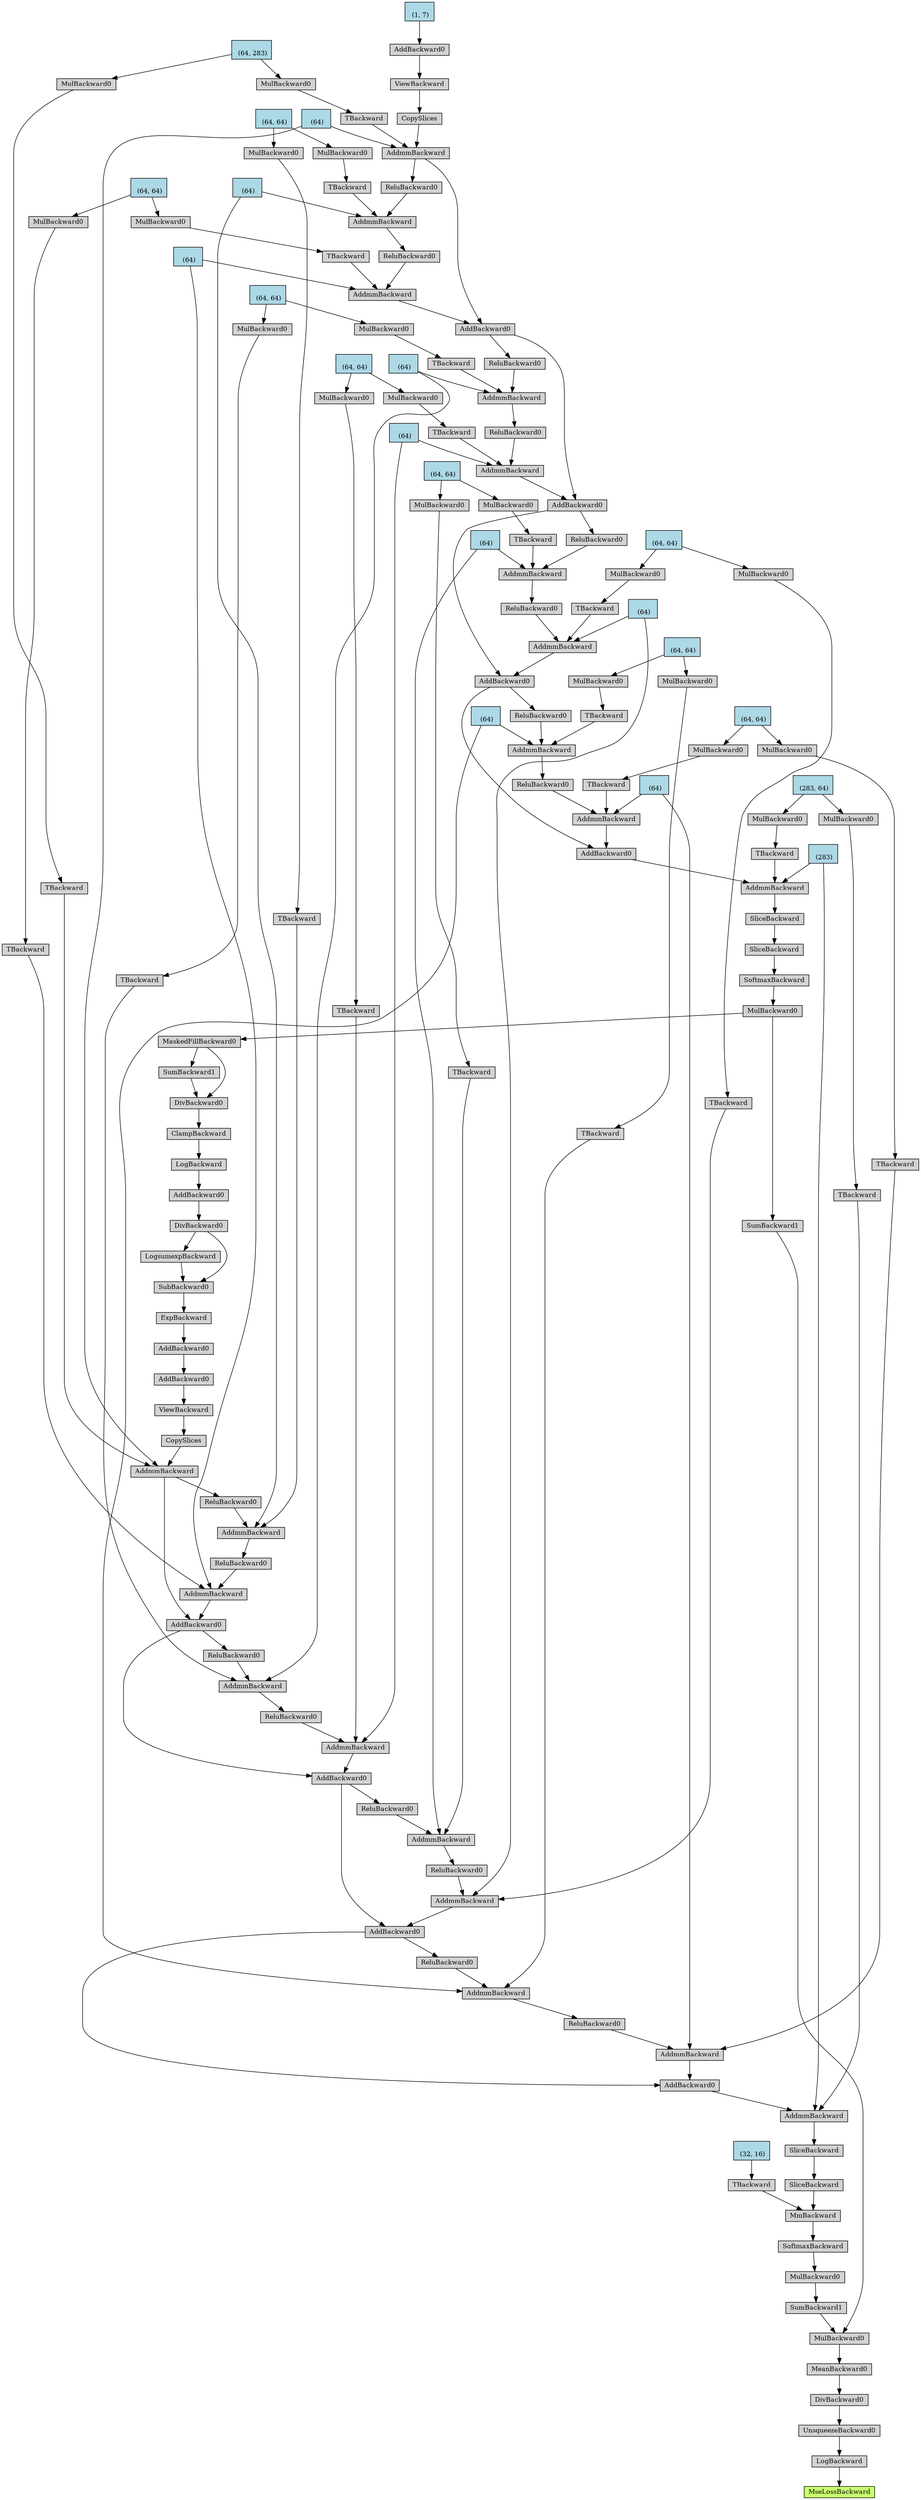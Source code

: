 digraph {
	graph [size="46.8,46.8"]
	node [align=left fontsize=12 height=0.2 ranksep=0.1 shape=box style=filled]
	140552500881680 [label=MseLossBackward fillcolor=darkolivegreen1]
	140552974568464 -> 140552500881680
	140552974568464 [label=LogBackward]
	140552500881232 -> 140552974568464
	140552500881232 [label=UnsqueezeBackward0]
	140552500881744 -> 140552500881232
	140552500881744 [label=DivBackward0]
	140552500882000 -> 140552500881744
	140552500882000 [label=MeanBackward0]
	140552500881104 -> 140552500882000
	140552500881104 [label=MulBackward0]
	140552500881936 -> 140552500881104
	140552500881936 [label=SumBackward1]
	140552500882384 -> 140552500881936
	140552500882384 [label=MulBackward0]
	140552500882512 -> 140552500882384
	140552500882512 [label=SoftmaxBackward]
	140552500882640 -> 140552500882512
	140552500882640 [label=MmBackward]
	140552500882768 -> 140552500882640
	140552500882768 [label=SliceBackward]
	140552500882960 -> 140552500882768
	140552500882960 [label=SliceBackward]
	140552500883088 -> 140552500882960
	140552500883088 [label=AddmmBackward]
	140552500883216 -> 140552500883088
	140552500883216 [label="
 (283)" fillcolor=lightblue]
	140552500883280 -> 140552500883088
	140552500883280 [label=AddBackward0]
	140552500543632 -> 140552500883280
	140552500543632 [label=AddBackward0]
	140552500544016 -> 140552500543632
	140552500544016 [label=AddBackward0]
	140552500543824 -> 140552500544016
	140552500543824 [label=AddBackward0]
	140552500544336 -> 140552500543824
	140552500544336 [label=AddmmBackward]
	140552500544400 -> 140552500544336
	140552500544400 [label="
 (64)" fillcolor=lightblue]
	140552500544464 -> 140552500544336
	140552500544464 [label=CopySlices]
	140552500544720 -> 140552500544464
	140552500544720 [label=ViewBackward]
	140552500544848 -> 140552500544720
	140552500544848 [label=AddBackward0]
	140552500544912 -> 140552500544848
	140552500544912 [label=AddBackward0]
	140552500545040 -> 140552500544912
	140552500545040 [label=ExpBackward]
	140552500545168 -> 140552500545040
	140552500545168 [label=SubBackward0]
	140552500545296 -> 140552500545168
	140552500545296 [label=DivBackward0]
	140552500545488 -> 140552500545296
	140552500545488 [label=AddBackward0]
	140552500545616 -> 140552500545488
	140552500545616 [label=LogBackward]
	140552500545744 -> 140552500545616
	140552500545744 [label=ClampBackward]
	140552500545872 -> 140552500545744
	140552500545872 [label=DivBackward0]
	140552500546000 -> 140552500545872
	140552500546000 [label=MaskedFillBackward0]
	140552500546192 -> 140552500546000
	140552500546192 [label=MulBackward0]
	140552500546320 -> 140552500546192
	140552500546320 [label=SoftmaxBackward]
	140552500546448 -> 140552500546320
	140552500546448 [label=SliceBackward]
	140552500546576 -> 140552500546448
	140552500546576 [label=SliceBackward]
	140552500546704 -> 140552500546576
	140552500546704 [label=AddmmBackward]
	140552500883216 -> 140552500546704
	140552500546832 -> 140552500546704
	140552500546832 [label=AddBackward0]
	140552500547024 -> 140552500546832
	140552500547024 [label=AddBackward0]
	140552500547216 -> 140552500547024
	140552500547216 [label=AddBackward0]
	140552500547408 -> 140552500547216
	140552500547408 [label=AddBackward0]
	140552500555856 -> 140552500547408
	140552500555856 [label=AddmmBackward]
	140552500544400 -> 140552500555856
	140552500556048 -> 140552500555856
	140552500556048 [label=CopySlices]
	140552500556240 -> 140552500556048
	140552500556240 [label=ViewBackward]
	140552500556368 -> 140552500556240
	140552500556368 [label=AddBackward0]
	140552500556560 -> 140552500556368
	140552500556560 [label="
 (1, 7)" fillcolor=lightblue]
	140552500556112 -> 140552500555856
	140552500556112 [label=TBackward]
	140552500556304 -> 140552500556112
	140552500556304 [label=MulBackward0]
	140552500556624 -> 140552500556304
	140552500556624 [label="
 (64, 283)" fillcolor=lightblue]
	140552500555920 -> 140552500547408
	140552500555920 [label=AddmmBackward]
	140552500556176 -> 140552500555920
	140552500556176 [label="
 (64)" fillcolor=lightblue]
	140552500556432 -> 140552500555920
	140552500556432 [label=ReluBackward0]
	140552500556816 -> 140552500556432
	140552500556816 [label=AddmmBackward]
	140552500557072 -> 140552500556816
	140552500557072 [label="
 (64)" fillcolor=lightblue]
	140552500556944 -> 140552500556816
	140552500556944 [label=ReluBackward0]
	140552500555856 -> 140552500556944
	140552500557136 -> 140552500556816
	140552500557136 [label=TBackward]
	140552500557328 -> 140552500557136
	140552500557328 [label=MulBackward0]
	140552500557456 -> 140552500557328
	140552500557456 [label="
 (64, 64)" fillcolor=lightblue]
	140552500556688 -> 140552500555920
	140552500556688 [label=TBackward]
	140552500556880 -> 140552500556688
	140552500556880 [label=MulBackward0]
	140552500557264 -> 140552500556880
	140552500557264 [label="
 (64, 64)" fillcolor=lightblue]
	140552500547472 -> 140552500547216
	140552500547472 [label=AddmmBackward]
	140552500555984 -> 140552500547472
	140552500555984 [label="
 (64)" fillcolor=lightblue]
	140552500556752 -> 140552500547472
	140552500556752 [label=ReluBackward0]
	140552500557584 -> 140552500556752
	140552500557584 [label=AddmmBackward]
	140552500557776 -> 140552500557584
	140552500557776 [label="
 (64)" fillcolor=lightblue]
	140552500557712 -> 140552500557584
	140552500557712 [label=ReluBackward0]
	140552500547408 -> 140552500557712
	140552500557840 -> 140552500557584
	140552500557840 [label=TBackward]
	140552500558032 -> 140552500557840
	140552500558032 [label=MulBackward0]
	140552500558160 -> 140552500558032
	140552500558160 [label="
 (64, 64)" fillcolor=lightblue]
	140552500557200 -> 140552500547472
	140552500557200 [label=TBackward]
	140552500557520 -> 140552500557200
	140552500557520 [label=MulBackward0]
	140552500557968 -> 140552500557520
	140552500557968 [label="
 (64, 64)" fillcolor=lightblue]
	140552500547280 -> 140552500547024
	140552500547280 [label=AddmmBackward]
	140552500547536 -> 140552500547280
	140552500547536 [label="
 (64)" fillcolor=lightblue]
	140552500557008 -> 140552500547280
	140552500557008 [label=ReluBackward0]
	140552500558288 -> 140552500557008
	140552500558288 [label=AddmmBackward]
	140552500558416 -> 140552500558288
	140552500558416 [label="
 (64)" fillcolor=lightblue]
	140552500558096 -> 140552500558288
	140552500558096 [label=ReluBackward0]
	140552500547216 -> 140552500558096
	140552500558480 -> 140552500558288
	140552500558480 [label=TBackward]
	140552500558672 -> 140552500558480
	140552500558672 [label=MulBackward0]
	140552500558800 -> 140552500558672
	140552500558800 [label="
 (64, 64)" fillcolor=lightblue]
	140552500557904 -> 140552500547280
	140552500557904 [label=TBackward]
	140552500558224 -> 140552500557904
	140552500558224 [label=MulBackward0]
	140552500558608 -> 140552500558224
	140552500558608 [label="
 (64, 64)" fillcolor=lightblue]
	140552500547088 -> 140552500546832
	140552500547088 [label=AddmmBackward]
	140552500547344 -> 140552500547088
	140552500547344 [label="
 (64)" fillcolor=lightblue]
	140552500557648 -> 140552500547088
	140552500557648 [label=ReluBackward0]
	140552500558928 -> 140552500557648
	140552500558928 [label=AddmmBackward]
	140552500559056 -> 140552500558928
	140552500559056 [label="
 (64)" fillcolor=lightblue]
	140552500558736 -> 140552500558928
	140552500558736 [label=ReluBackward0]
	140552500547024 -> 140552500558736
	140552500559120 -> 140552500558928
	140552500559120 [label=TBackward]
	140552500559312 -> 140552500559120
	140552500559312 [label=MulBackward0]
	140552500559440 -> 140552500559312
	140552500559440 [label="
 (64, 64)" fillcolor=lightblue]
	140552500558544 -> 140552500547088
	140552500558544 [label=TBackward]
	140552500558864 -> 140552500558544
	140552500558864 [label=MulBackward0]
	140552500559248 -> 140552500558864
	140552500559248 [label="
 (64, 64)" fillcolor=lightblue]
	140552500546896 -> 140552500546704
	140552500546896 [label=TBackward]
	140552500547152 -> 140552500546896
	140552500547152 [label=MulBackward0]
	140552500559184 -> 140552500547152
	140552500559184 [label="
 (283, 64)" fillcolor=lightblue]
	140552500546064 -> 140552500545872
	140552500546064 [label=SumBackward1]
	140552500546000 -> 140552500546064
	140552500545360 -> 140552500545168
	140552500545360 [label=LogsumexpBackward]
	140552500545296 -> 140552500545360
	140552500544528 -> 140552500544336
	140552500544528 [label=TBackward]
	140552500544656 -> 140552500544528
	140552500544656 [label=MulBackward0]
	140552500556624 -> 140552500544656
	140552500544208 -> 140552500543824
	140552500544208 [label=AddmmBackward]
	140552500556176 -> 140552500544208
	140552500544592 -> 140552500544208
	140552500544592 [label=ReluBackward0]
	140552500545104 -> 140552500544592
	140552500545104 [label=AddmmBackward]
	140552500557072 -> 140552500545104
	140552500545424 -> 140552500545104
	140552500545424 [label=ReluBackward0]
	140552500544336 -> 140552500545424
	140552500545552 -> 140552500545104
	140552500545552 [label=TBackward]
	140552500545808 -> 140552500545552
	140552500545808 [label=MulBackward0]
	140552500557456 -> 140552500545808
	140552500543696 -> 140552500544208
	140552500543696 [label=TBackward]
	140552500545232 -> 140552500543696
	140552500545232 [label=MulBackward0]
	140552500557264 -> 140552500545232
	140552500543760 -> 140552500544016
	140552500543760 [label=AddmmBackward]
	140552500555984 -> 140552500543760
	140552500544272 -> 140552500543760
	140552500544272 [label=ReluBackward0]
	140552500545936 -> 140552500544272
	140552500545936 [label=AddmmBackward]
	140552500557776 -> 140552500545936
	140552500546256 -> 140552500545936
	140552500546256 [label=ReluBackward0]
	140552500543824 -> 140552500546256
	140552500546384 -> 140552500545936
	140552500546384 [label=TBackward]
	140552500546640 -> 140552500546384
	140552500546640 [label=MulBackward0]
	140552500558160 -> 140552500546640
	140552500544976 -> 140552500543760
	140552500544976 [label=TBackward]
	140552500546128 -> 140552500544976
	140552500546128 [label=MulBackward0]
	140552500557968 -> 140552500546128
	140552500543952 -> 140552500543632
	140552500543952 [label=AddmmBackward]
	140552500547536 -> 140552500543952
	140552500544144 -> 140552500543952
	140552500544144 [label=ReluBackward0]
	140552500546768 -> 140552500544144
	140552500546768 [label=AddmmBackward]
	140552500558416 -> 140552500546768
	140552500558352 -> 140552500546768
	140552500558352 [label=ReluBackward0]
	140552500544016 -> 140552500558352
	140552500558992 -> 140552500546768
	140552500558992 [label=TBackward]
	140552500559568 -> 140552500558992
	140552500559568 [label=MulBackward0]
	140552500558800 -> 140552500559568
	140552500545680 -> 140552500543952
	140552500545680 [label=TBackward]
	140552500546960 -> 140552500545680
	140552500546960 [label=MulBackward0]
	140552500558608 -> 140552500546960
	140552500543568 -> 140552500883280
	140552500543568 [label=AddmmBackward]
	140552500547344 -> 140552500543568
	140552500543888 -> 140552500543568
	140552500543888 [label=ReluBackward0]
	140552500559376 -> 140552500543888
	140552500559376 [label=AddmmBackward]
	140552500559056 -> 140552500559376
	140552500559760 -> 140552500559376
	140552500559760 [label=ReluBackward0]
	140552500543632 -> 140552500559760
	140552500559824 -> 140552500559376
	140552500559824 [label=TBackward]
	140552500592784 -> 140552500559824
	140552500592784 [label=MulBackward0]
	140552500559440 -> 140552500592784
	140552500546512 -> 140552500543568
	140552500546512 [label=TBackward]
	140552500559696 -> 140552500546512
	140552500559696 [label=MulBackward0]
	140552500559248 -> 140552500559696
	140552500883344 -> 140552500883088
	140552500883344 [label=TBackward]
	140552500544080 -> 140552500883344
	140552500544080 [label=MulBackward0]
	140552500559184 -> 140552500544080
	140552500882832 -> 140552500882640
	140552500882832 [label=TBackward]
	140552500883024 -> 140552500882832
	140552500883024 [label="
 (32, 16)" fillcolor=lightblue]
	140552500882256 -> 140552500881104
	140552500882256 [label=SumBackward1]
	140552500546192 -> 140552500882256
}
